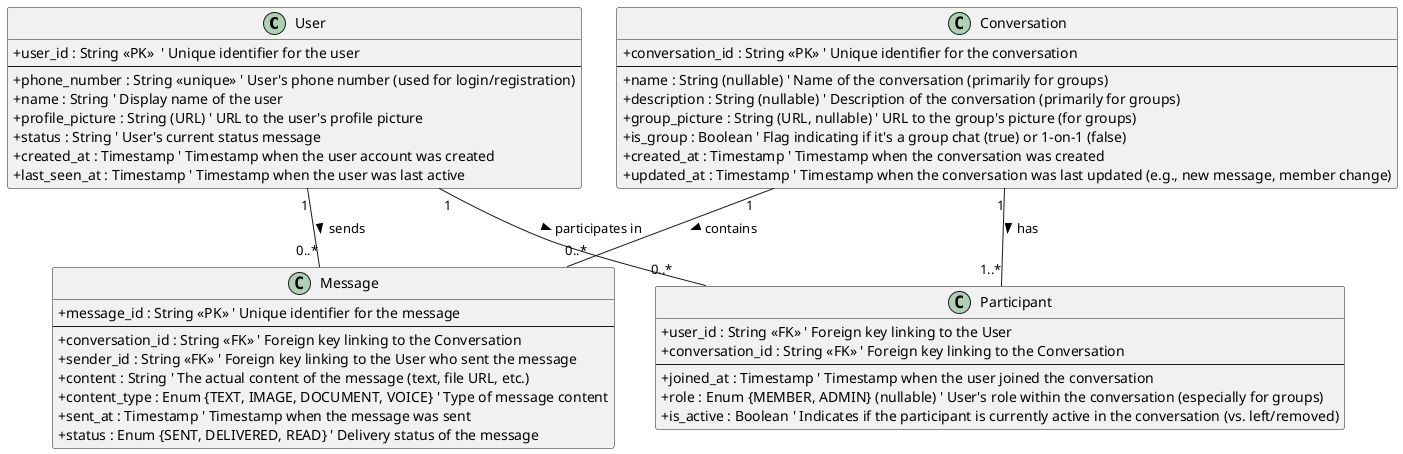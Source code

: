 @startuml

' --- Settings ---
skinparam classAttributeIconSize 0
hide empty members

' --- Entities ---

' User Entity: Represents application users
class User {
  + user_id : String <<PK>>  ' Unique identifier for the user
  --
  + phone_number : String <<unique>> ' User's phone number (used for login/registration)
  + name : String ' Display name of the user
  + profile_picture : String (URL) ' URL to the user's profile picture
  + status : String ' User's current status message
  + created_at : Timestamp ' Timestamp when the user account was created
  + last_seen_at : Timestamp ' Timestamp when the user was last active
}

' Conversation Entity: Unified entity for both 1-on-1 and group chats
class Conversation {
  + conversation_id : String <<PK>> ' Unique identifier for the conversation
  --
  + name : String (nullable) ' Name of the conversation (primarily for groups)
  + description : String (nullable) ' Description of the conversation (primarily for groups)
  + group_picture : String (URL, nullable) ' URL to the group's picture (for groups)
  + is_group : Boolean ' Flag indicating if it's a group chat (true) or 1-on-1 (false)
  + created_at : Timestamp ' Timestamp when the conversation was created
  + updated_at : Timestamp ' Timestamp when the conversation was last updated (e.g., new message, member change)
}

' Message Entity: Represents a single message within a conversation
class Message {
  + message_id : String <<PK>> ' Unique identifier for the message
  --
  + conversation_id : String <<FK>> ' Foreign key linking to the Conversation
  + sender_id : String <<FK>> ' Foreign key linking to the User who sent the message
  + content : String ' The actual content of the message (text, file URL, etc.)
  + content_type : Enum {TEXT, IMAGE, DOCUMENT, VOICE} ' Type of message content
  + sent_at : Timestamp ' Timestamp when the message was sent
  + status : Enum {SENT, DELIVERED, READ} ' Delivery status of the message
}

' Participant Entity (Association Class): Links Users and Conversations (Many-to-Many)
class Participant {
 + user_id : String <<FK>> ' Foreign key linking to the User
 + conversation_id : String <<FK>> ' Foreign key linking to the Conversation
 --
 + joined_at : Timestamp ' Timestamp when the user joined the conversation
 + role : Enum {MEMBER, ADMIN} (nullable) ' User's role within the conversation (especially for groups)
 + is_active : Boolean ' Indicates if the participant is currently active in the conversation (vs. left/removed)
}

' --- Relationships ---

' User <-> Participant <-> Conversation (Many-to-Many)
User "1" -- "0..*" Participant : participates in >
Conversation "1" -- "1..*" Participant : has >
' Explicit links back for clarity (optional in PlantUML but good practice)
' Participant "0..*" -- "1" User
' Participant "0..*" -- "1" Conversation

' Conversation <-> Message (One-to-Many)
Conversation "1" -- "0..*" Message : contains >
' Message "0..*" -- "1" Conversation ' (Implied by the first relationship)

' User <-> Message (One-to-Many, as Sender)
User "1" -- "0..*" Message : sends >
' Message "0..*" -- "1" User : (sender) ' (Implied by the first relationship)

@enduml
